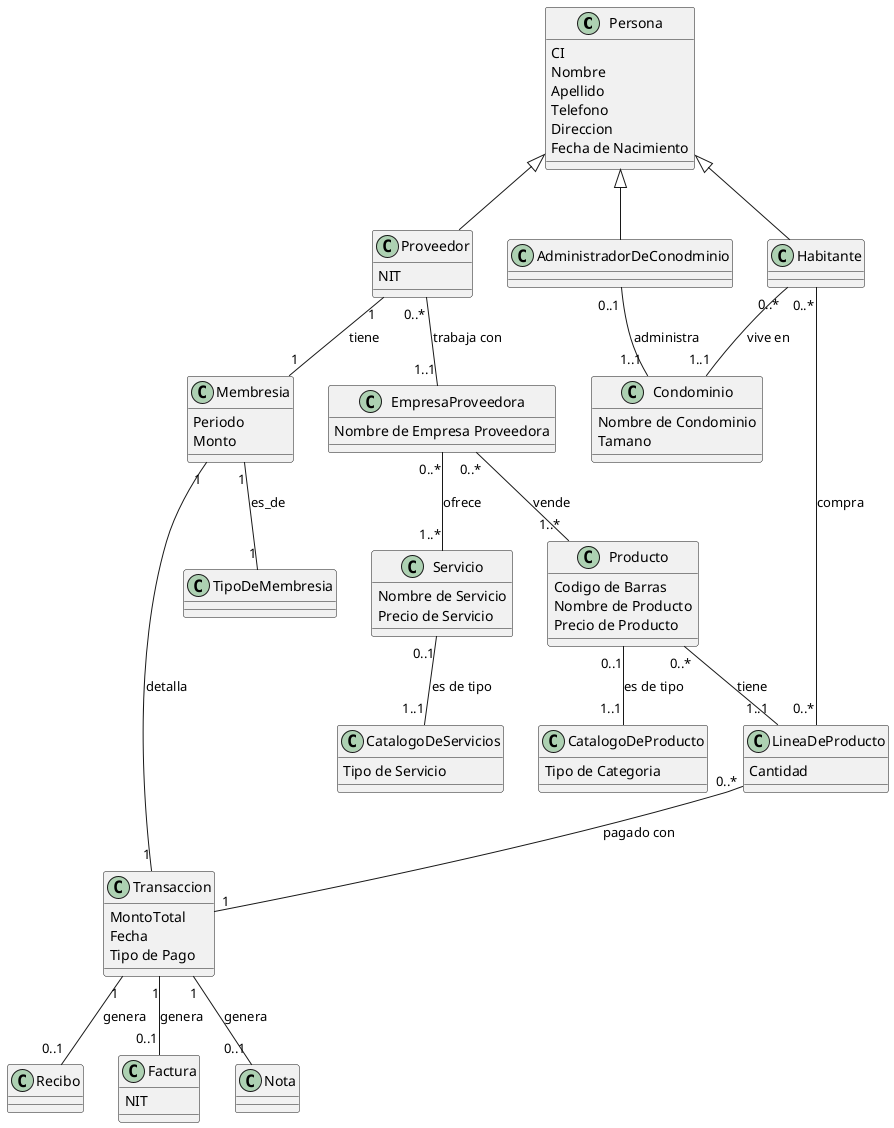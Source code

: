 @startuml

' Relacion entre Roles y Personas
class Persona { 
  {field} CI
  {field} Nombre
  {field} Apellido
  {field} Telefono
  {field} Direccion
  {field} Fecha de Nacimiento
}

class Proveedor {
    NIT
}

class AdministradorDeConodminio {
}

class Habitante {
}


class Condominio {
  {field} Nombre de Condominio
  {field} Tamano
}

class EmpresaProveedora {
  {field} Nombre de Empresa Proveedora
}

' Productos y Servicios
class Producto {
  {field} Codigo de Barras 
  {field} Nombre de Producto
  {field} Precio de Producto
}

class LineaDeProducto {
  {field} Cantidad
}

class CatalogoDeProducto {
  {field} Tipo de Categoria
}

class Servicio {
  {field} Nombre de Servicio
  {field} Precio de Servicio
}

class CatalogoDeServicios {
  {field} Tipo de Servicio
}

' Membrecia a proveedor
class Membresia { 
  {field} Periodo
  {field} Monto
}

class TipoDeMembresia {
  
}


class Transaccion {
  {field} MontoTotal
  {field} Fecha
  {field} Tipo de Pago
}

class Recibo {}

class Factura {
  {field} NIT
}

class Nota {}

' Relacion entre Roles y Personas
Persona <|-- Proveedor
Persona <|-- AdministradorDeConodminio
Persona <|-- Habitante
Proveedor "0..*" -- "1..1" EmpresaProveedora : trabaja con
AdministradorDeConodminio "0..1" -- "1..1" Condominio : administra
Habitante "0..*" -- "1..1" Condominio : vive en

' Relacion Productos y Servicios
EmpresaProveedora "0..*" -- "1..*" Producto : vende
EmpresaProveedora "0..*" -- "1..*" Servicio : ofrece
Producto "0..1" -- "1..1" CatalogoDeProducto : es de tipo
Servicio "0..1" -- "1..1" CatalogoDeServicios : es de tipo

' Relacion de Pago de Producto
Producto "0..*" -- "1..1" LineaDeProducto : tiene
Habitante "0..*" -- "0..*" LineaDeProducto : compra
LineaDeProducto "0..*" -- "1" Transaccion : pagado con


' Pago de membrecia a proveedor y tipo de pag
Proveedor "1" -- "1" Membresia : tiene 
Membresia "1" -- "1" TipoDeMembresia : es_de 
Membresia "1" -- "1" Transaccion : detalla 



Transaccion "1" -- "0..1" Recibo : genera 
Transaccion "1" -- "0..1" Factura : genera 
Transaccion "1" -- "0..1" Nota : genera 



@enduml